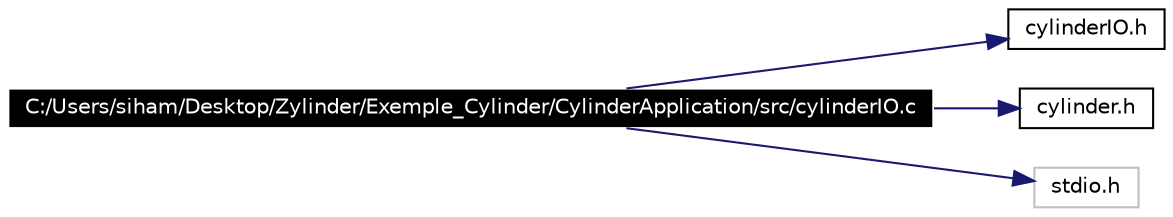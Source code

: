 digraph G
{
  edge [fontname="Helvetica",fontsize=10,labelfontname="Helvetica",labelfontsize=10];
  node [fontname="Helvetica",fontsize=10,shape=record];
  rankdir=LR;
  Node1 [label="C:/Users/siham/Desktop/Zylinder/Exemple_Cylinder/CylinderApplication/src/cylinderIO.c",height=0.2,width=0.4,color="white", fillcolor="black", style="filled" fontcolor="white"];
  Node1 -> Node2 [color="midnightblue",fontsize=10,style="solid"];
  Node2 [label="cylinderIO.h",height=0.2,width=0.4,color="black", fillcolor="white", style="filled",URL="$cylinder_i_o_8h-source.html"];
  Node1 -> Node3 [color="midnightblue",fontsize=10,style="solid"];
  Node3 [label="cylinder.h",height=0.2,width=0.4,color="black", fillcolor="white", style="filled",URL="$src_2cylinder_8h-source.html"];
  Node1 -> Node4 [color="midnightblue",fontsize=10,style="solid"];
  Node4 [label="stdio.h",height=0.2,width=0.4,color="grey75", fillcolor="white", style="filled"];
}
